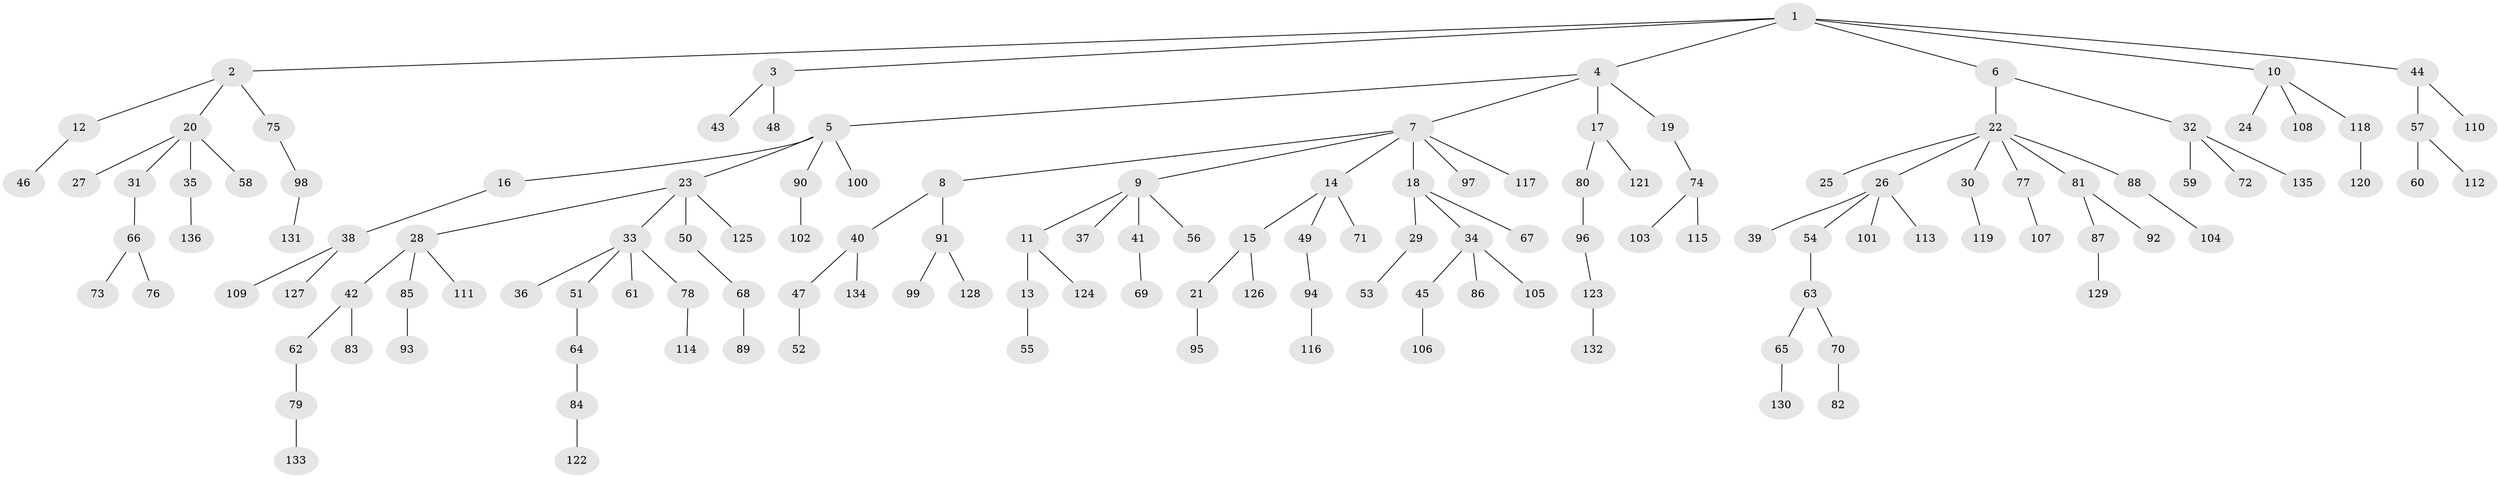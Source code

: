 // coarse degree distribution, {1: 0.7777777777777778, 6: 0.018518518518518517, 4: 0.037037037037037035, 2: 0.1111111111111111, 5: 0.018518518518518517, 30: 0.018518518518518517, 3: 0.018518518518518517}
// Generated by graph-tools (version 1.1) at 2025/56/03/04/25 21:56:44]
// undirected, 136 vertices, 135 edges
graph export_dot {
graph [start="1"]
  node [color=gray90,style=filled];
  1;
  2;
  3;
  4;
  5;
  6;
  7;
  8;
  9;
  10;
  11;
  12;
  13;
  14;
  15;
  16;
  17;
  18;
  19;
  20;
  21;
  22;
  23;
  24;
  25;
  26;
  27;
  28;
  29;
  30;
  31;
  32;
  33;
  34;
  35;
  36;
  37;
  38;
  39;
  40;
  41;
  42;
  43;
  44;
  45;
  46;
  47;
  48;
  49;
  50;
  51;
  52;
  53;
  54;
  55;
  56;
  57;
  58;
  59;
  60;
  61;
  62;
  63;
  64;
  65;
  66;
  67;
  68;
  69;
  70;
  71;
  72;
  73;
  74;
  75;
  76;
  77;
  78;
  79;
  80;
  81;
  82;
  83;
  84;
  85;
  86;
  87;
  88;
  89;
  90;
  91;
  92;
  93;
  94;
  95;
  96;
  97;
  98;
  99;
  100;
  101;
  102;
  103;
  104;
  105;
  106;
  107;
  108;
  109;
  110;
  111;
  112;
  113;
  114;
  115;
  116;
  117;
  118;
  119;
  120;
  121;
  122;
  123;
  124;
  125;
  126;
  127;
  128;
  129;
  130;
  131;
  132;
  133;
  134;
  135;
  136;
  1 -- 2;
  1 -- 3;
  1 -- 4;
  1 -- 6;
  1 -- 10;
  1 -- 44;
  2 -- 12;
  2 -- 20;
  2 -- 75;
  3 -- 43;
  3 -- 48;
  4 -- 5;
  4 -- 7;
  4 -- 17;
  4 -- 19;
  5 -- 16;
  5 -- 23;
  5 -- 90;
  5 -- 100;
  6 -- 22;
  6 -- 32;
  7 -- 8;
  7 -- 9;
  7 -- 14;
  7 -- 18;
  7 -- 97;
  7 -- 117;
  8 -- 40;
  8 -- 91;
  9 -- 11;
  9 -- 37;
  9 -- 41;
  9 -- 56;
  10 -- 24;
  10 -- 108;
  10 -- 118;
  11 -- 13;
  11 -- 124;
  12 -- 46;
  13 -- 55;
  14 -- 15;
  14 -- 49;
  14 -- 71;
  15 -- 21;
  15 -- 126;
  16 -- 38;
  17 -- 80;
  17 -- 121;
  18 -- 29;
  18 -- 34;
  18 -- 67;
  19 -- 74;
  20 -- 27;
  20 -- 31;
  20 -- 35;
  20 -- 58;
  21 -- 95;
  22 -- 25;
  22 -- 26;
  22 -- 30;
  22 -- 77;
  22 -- 81;
  22 -- 88;
  23 -- 28;
  23 -- 33;
  23 -- 50;
  23 -- 125;
  26 -- 39;
  26 -- 54;
  26 -- 101;
  26 -- 113;
  28 -- 42;
  28 -- 85;
  28 -- 111;
  29 -- 53;
  30 -- 119;
  31 -- 66;
  32 -- 59;
  32 -- 72;
  32 -- 135;
  33 -- 36;
  33 -- 51;
  33 -- 61;
  33 -- 78;
  34 -- 45;
  34 -- 86;
  34 -- 105;
  35 -- 136;
  38 -- 109;
  38 -- 127;
  40 -- 47;
  40 -- 134;
  41 -- 69;
  42 -- 62;
  42 -- 83;
  44 -- 57;
  44 -- 110;
  45 -- 106;
  47 -- 52;
  49 -- 94;
  50 -- 68;
  51 -- 64;
  54 -- 63;
  57 -- 60;
  57 -- 112;
  62 -- 79;
  63 -- 65;
  63 -- 70;
  64 -- 84;
  65 -- 130;
  66 -- 73;
  66 -- 76;
  68 -- 89;
  70 -- 82;
  74 -- 103;
  74 -- 115;
  75 -- 98;
  77 -- 107;
  78 -- 114;
  79 -- 133;
  80 -- 96;
  81 -- 87;
  81 -- 92;
  84 -- 122;
  85 -- 93;
  87 -- 129;
  88 -- 104;
  90 -- 102;
  91 -- 99;
  91 -- 128;
  94 -- 116;
  96 -- 123;
  98 -- 131;
  118 -- 120;
  123 -- 132;
}

